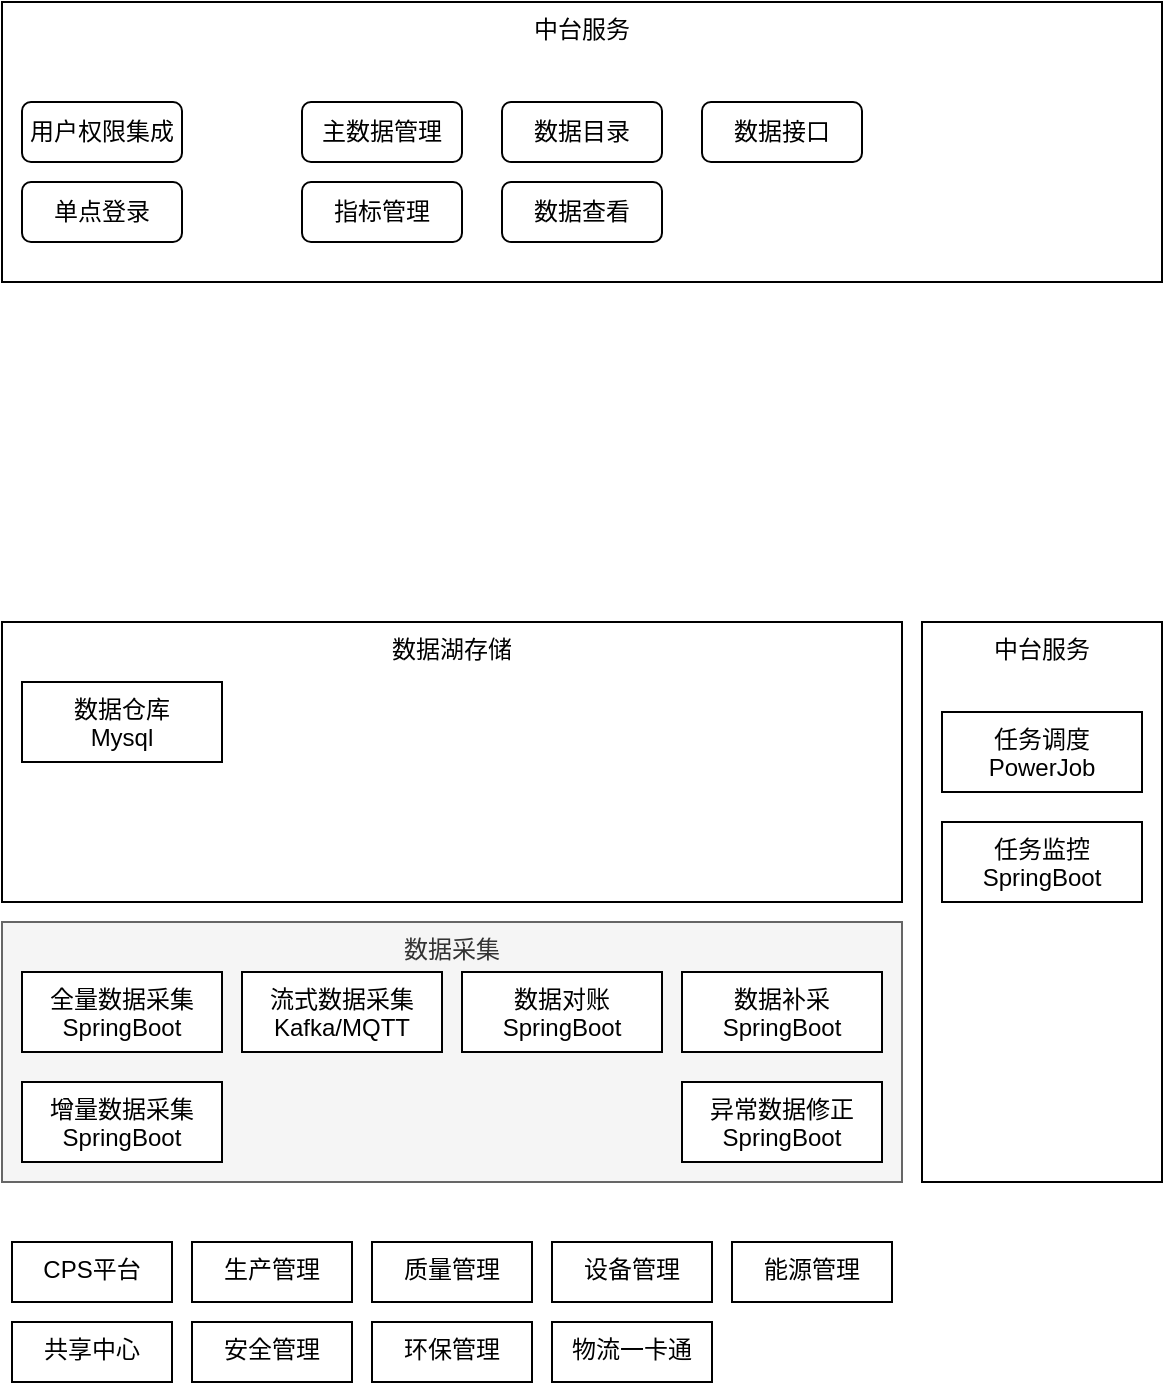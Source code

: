 <mxfile version="17.4.6" type="github">
  <diagram id="L2R32xq3GNuSgDwLyyQL" name="分层架构">
    <mxGraphModel dx="1271" dy="629" grid="1" gridSize="10" guides="1" tooltips="1" connect="1" arrows="1" fold="1" page="1" pageScale="1" pageWidth="827" pageHeight="1169" math="0" shadow="0">
      <root>
        <mxCell id="0" />
        <mxCell id="1" parent="0" />
        <mxCell id="9xCpuu_k8cyC96uPTRZQ-25" value="中台服务" style="rounded=0;whiteSpace=wrap;html=1;verticalAlign=top;" vertex="1" parent="1">
          <mxGeometry x="570" y="410" width="120" height="280" as="geometry" />
        </mxCell>
        <mxCell id="dHJ5faFvzqeMJSQzpvrs-1" value="中台服务" style="rounded=0;whiteSpace=wrap;html=1;verticalAlign=top;" parent="1" vertex="1">
          <mxGeometry x="110" y="100" width="580" height="140" as="geometry" />
        </mxCell>
        <mxCell id="dHJ5faFvzqeMJSQzpvrs-2" value="用户权限集成" style="rounded=1;whiteSpace=wrap;html=1;" parent="1" vertex="1">
          <mxGeometry x="120" y="150" width="80" height="30" as="geometry" />
        </mxCell>
        <mxCell id="dHJ5faFvzqeMJSQzpvrs-3" value="单点登录" style="rounded=1;whiteSpace=wrap;html=1;" parent="1" vertex="1">
          <mxGeometry x="120" y="190" width="80" height="30" as="geometry" />
        </mxCell>
        <mxCell id="dHJ5faFvzqeMJSQzpvrs-5" value="主数据管理" style="rounded=1;whiteSpace=wrap;html=1;" parent="1" vertex="1">
          <mxGeometry x="260" y="150" width="80" height="30" as="geometry" />
        </mxCell>
        <mxCell id="dHJ5faFvzqeMJSQzpvrs-6" value="指标管理" style="rounded=1;whiteSpace=wrap;html=1;" parent="1" vertex="1">
          <mxGeometry x="260" y="190" width="80" height="30" as="geometry" />
        </mxCell>
        <mxCell id="dHJ5faFvzqeMJSQzpvrs-7" value="数据接口" style="rounded=1;whiteSpace=wrap;html=1;" parent="1" vertex="1">
          <mxGeometry x="460" y="150" width="80" height="30" as="geometry" />
        </mxCell>
        <mxCell id="9xCpuu_k8cyC96uPTRZQ-1" value="数据目录" style="rounded=1;whiteSpace=wrap;html=1;" vertex="1" parent="1">
          <mxGeometry x="360" y="150" width="80" height="30" as="geometry" />
        </mxCell>
        <mxCell id="9xCpuu_k8cyC96uPTRZQ-2" value="数据查看" style="rounded=1;whiteSpace=wrap;html=1;" vertex="1" parent="1">
          <mxGeometry x="360" y="190" width="80" height="30" as="geometry" />
        </mxCell>
        <mxCell id="9xCpuu_k8cyC96uPTRZQ-3" value="数据湖存储" style="rounded=0;whiteSpace=wrap;html=1;verticalAlign=top;" vertex="1" parent="1">
          <mxGeometry x="110" y="410" width="450" height="140" as="geometry" />
        </mxCell>
        <mxCell id="9xCpuu_k8cyC96uPTRZQ-4" value="数据采集" style="rounded=0;whiteSpace=wrap;html=1;verticalAlign=top;fillColor=#f5f5f5;strokeColor=#666666;fontColor=#333333;" vertex="1" parent="1">
          <mxGeometry x="110" y="560" width="450" height="130" as="geometry" />
        </mxCell>
        <mxCell id="9xCpuu_k8cyC96uPTRZQ-8" value="CPS平台" style="rounded=0;whiteSpace=wrap;html=1;verticalAlign=top;align=center;" vertex="1" parent="1">
          <mxGeometry x="115" y="720" width="80" height="30" as="geometry" />
        </mxCell>
        <mxCell id="9xCpuu_k8cyC96uPTRZQ-9" value="共享中心" style="rounded=0;whiteSpace=wrap;html=1;verticalAlign=top;align=center;" vertex="1" parent="1">
          <mxGeometry x="115" y="760" width="80" height="30" as="geometry" />
        </mxCell>
        <mxCell id="9xCpuu_k8cyC96uPTRZQ-10" value="生产管理" style="rounded=0;whiteSpace=wrap;html=1;verticalAlign=top;align=center;" vertex="1" parent="1">
          <mxGeometry x="205" y="720" width="80" height="30" as="geometry" />
        </mxCell>
        <mxCell id="9xCpuu_k8cyC96uPTRZQ-11" value="质量管理" style="rounded=0;whiteSpace=wrap;html=1;verticalAlign=top;align=center;" vertex="1" parent="1">
          <mxGeometry x="295" y="720" width="80" height="30" as="geometry" />
        </mxCell>
        <mxCell id="9xCpuu_k8cyC96uPTRZQ-12" value="设备管理" style="rounded=0;whiteSpace=wrap;html=1;verticalAlign=top;align=center;" vertex="1" parent="1">
          <mxGeometry x="385" y="720" width="80" height="30" as="geometry" />
        </mxCell>
        <mxCell id="9xCpuu_k8cyC96uPTRZQ-13" value="能源管理" style="rounded=0;whiteSpace=wrap;html=1;verticalAlign=top;align=center;" vertex="1" parent="1">
          <mxGeometry x="475" y="720" width="80" height="30" as="geometry" />
        </mxCell>
        <mxCell id="9xCpuu_k8cyC96uPTRZQ-14" value="安全管理" style="rounded=0;whiteSpace=wrap;html=1;verticalAlign=top;align=center;" vertex="1" parent="1">
          <mxGeometry x="205" y="760" width="80" height="30" as="geometry" />
        </mxCell>
        <mxCell id="9xCpuu_k8cyC96uPTRZQ-15" value="环保管理" style="rounded=0;whiteSpace=wrap;html=1;verticalAlign=top;align=center;" vertex="1" parent="1">
          <mxGeometry x="295" y="760" width="80" height="30" as="geometry" />
        </mxCell>
        <mxCell id="9xCpuu_k8cyC96uPTRZQ-16" value="物流一卡通" style="rounded=0;whiteSpace=wrap;html=1;verticalAlign=top;align=center;" vertex="1" parent="1">
          <mxGeometry x="385" y="760" width="80" height="30" as="geometry" />
        </mxCell>
        <mxCell id="9xCpuu_k8cyC96uPTRZQ-17" value="全量数据采集&lt;br&gt;SpringBoot" style="rounded=0;whiteSpace=wrap;html=1;verticalAlign=top;align=center;" vertex="1" parent="1">
          <mxGeometry x="120" y="585" width="100" height="40" as="geometry" />
        </mxCell>
        <mxCell id="9xCpuu_k8cyC96uPTRZQ-18" value="增量数据采集&lt;br&gt;SpringBoot" style="rounded=0;whiteSpace=wrap;html=1;verticalAlign=top;align=center;" vertex="1" parent="1">
          <mxGeometry x="120" y="640" width="100" height="40" as="geometry" />
        </mxCell>
        <mxCell id="9xCpuu_k8cyC96uPTRZQ-19" value="流式数据采集&lt;br&gt;Kafka/MQTT" style="rounded=0;whiteSpace=wrap;html=1;verticalAlign=top;align=center;" vertex="1" parent="1">
          <mxGeometry x="230" y="585" width="100" height="40" as="geometry" />
        </mxCell>
        <mxCell id="9xCpuu_k8cyC96uPTRZQ-20" value="任务调度&lt;br&gt;PowerJob" style="rounded=0;whiteSpace=wrap;html=1;verticalAlign=top;align=center;" vertex="1" parent="1">
          <mxGeometry x="580" y="455" width="100" height="40" as="geometry" />
        </mxCell>
        <mxCell id="9xCpuu_k8cyC96uPTRZQ-21" value="数据补采&lt;br&gt;SpringBoot" style="rounded=0;whiteSpace=wrap;html=1;verticalAlign=top;align=center;" vertex="1" parent="1">
          <mxGeometry x="450" y="585" width="100" height="40" as="geometry" />
        </mxCell>
        <mxCell id="9xCpuu_k8cyC96uPTRZQ-22" value="异常数据修正&lt;br&gt;SpringBoot" style="rounded=0;whiteSpace=wrap;html=1;verticalAlign=top;align=center;" vertex="1" parent="1">
          <mxGeometry x="450" y="640" width="100" height="40" as="geometry" />
        </mxCell>
        <mxCell id="9xCpuu_k8cyC96uPTRZQ-23" value="任务监控&lt;br&gt;SpringBoot" style="rounded=0;whiteSpace=wrap;html=1;verticalAlign=top;align=center;" vertex="1" parent="1">
          <mxGeometry x="580" y="510" width="100" height="40" as="geometry" />
        </mxCell>
        <mxCell id="9xCpuu_k8cyC96uPTRZQ-24" value="数据对账&lt;br&gt;SpringBoot" style="rounded=0;whiteSpace=wrap;html=1;verticalAlign=top;align=center;" vertex="1" parent="1">
          <mxGeometry x="340" y="585" width="100" height="40" as="geometry" />
        </mxCell>
        <mxCell id="9xCpuu_k8cyC96uPTRZQ-26" value="数据仓库&lt;br&gt;Mysql" style="rounded=0;whiteSpace=wrap;html=1;verticalAlign=top;align=center;" vertex="1" parent="1">
          <mxGeometry x="120" y="440" width="100" height="40" as="geometry" />
        </mxCell>
      </root>
    </mxGraphModel>
  </diagram>
</mxfile>
